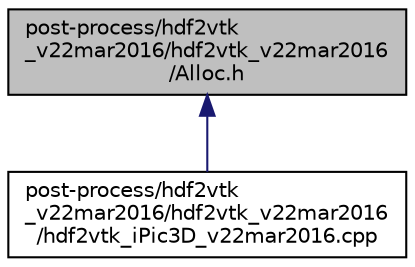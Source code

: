 digraph "post-process/hdf2vtk_v22mar2016/hdf2vtk_v22mar2016/Alloc.h"
{
 // INTERACTIVE_SVG=YES
 // LATEX_PDF_SIZE
  edge [fontname="Helvetica",fontsize="10",labelfontname="Helvetica",labelfontsize="10"];
  node [fontname="Helvetica",fontsize="10",shape=record];
  Node1 [label="post-process/hdf2vtk\l_v22mar2016/hdf2vtk_v22mar2016\l/Alloc.h",height=0.2,width=0.4,color="black", fillcolor="grey75", style="filled", fontcolor="black",tooltip=" "];
  Node1 -> Node2 [dir="back",color="midnightblue",fontsize="10",style="solid",fontname="Helvetica"];
  Node2 [label="post-process/hdf2vtk\l_v22mar2016/hdf2vtk_v22mar2016\l/hdf2vtk_iPic3D_v22mar2016.cpp",height=0.2,width=0.4,color="black", fillcolor="white", style="filled",URL="$de/d22/hdf2vtk__v22mar2016_2hdf2vtk__v22mar2016_2hdf2vtk__i_pic3_d__v22mar2016_8cpp.html",tooltip=" "];
}
